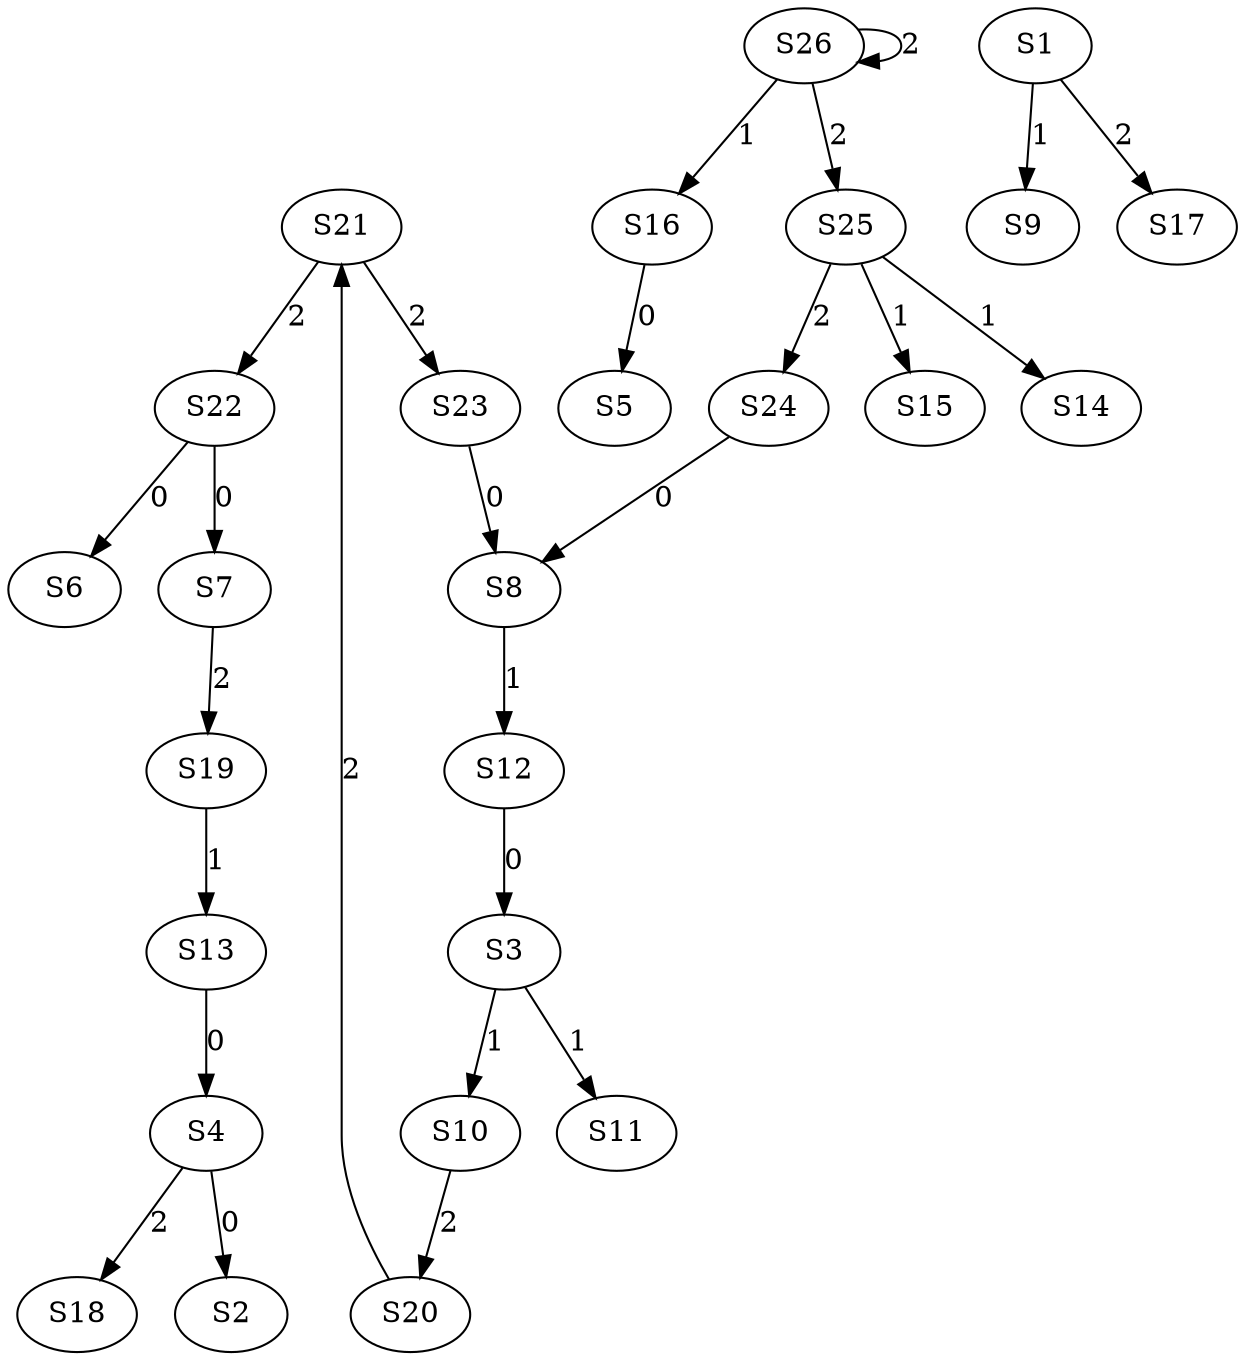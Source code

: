 strict digraph {
	S4 -> S2 [ label = 0 ];
	S12 -> S3 [ label = 0 ];
	S13 -> S4 [ label = 0 ];
	S16 -> S5 [ label = 0 ];
	S22 -> S6 [ label = 0 ];
	S22 -> S7 [ label = 0 ];
	S23 -> S8 [ label = 0 ];
	S1 -> S9 [ label = 1 ];
	S3 -> S10 [ label = 1 ];
	S3 -> S11 [ label = 1 ];
	S8 -> S12 [ label = 1 ];
	S19 -> S13 [ label = 1 ];
	S25 -> S14 [ label = 1 ];
	S25 -> S15 [ label = 1 ];
	S26 -> S16 [ label = 1 ];
	S1 -> S17 [ label = 2 ];
	S4 -> S18 [ label = 2 ];
	S7 -> S19 [ label = 2 ];
	S10 -> S20 [ label = 2 ];
	S20 -> S21 [ label = 2 ];
	S21 -> S22 [ label = 2 ];
	S21 -> S23 [ label = 2 ];
	S25 -> S24 [ label = 2 ];
	S26 -> S25 [ label = 2 ];
	S26 -> S26 [ label = 2 ];
	S24 -> S8 [ label = 0 ];
}